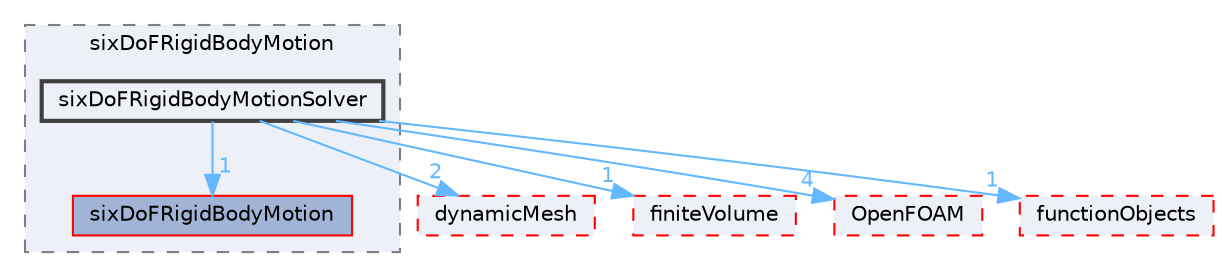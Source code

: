 digraph "src/sixDoFRigidBodyMotion/sixDoFRigidBodyMotionSolver"
{
 // LATEX_PDF_SIZE
  bgcolor="transparent";
  edge [fontname=Helvetica,fontsize=10,labelfontname=Helvetica,labelfontsize=10];
  node [fontname=Helvetica,fontsize=10,shape=box,height=0.2,width=0.4];
  compound=true
  subgraph clusterdir_a5b93d9ceb327a1197b724c6aefedcbd {
    graph [ bgcolor="#edf0f7", pencolor="grey50", label="sixDoFRigidBodyMotion", fontname=Helvetica,fontsize=10 style="filled,dashed", URL="dir_a5b93d9ceb327a1197b724c6aefedcbd.html",tooltip=""]
  dir_7bf5f2e6b4a44539c2947a2841ca313c [label="sixDoFRigidBodyMotion", fillcolor="#a2b4d6", color="red", style="filled", URL="dir_7bf5f2e6b4a44539c2947a2841ca313c.html",tooltip=""];
  dir_2bd0b39f0bfdd95a06f132e0ee9669a2 [label="sixDoFRigidBodyMotionSolver", fillcolor="#edf0f7", color="grey25", style="filled,bold", URL="dir_2bd0b39f0bfdd95a06f132e0ee9669a2.html",tooltip=""];
  }
  dir_63742796c427c97a292c80f7db71da36 [label="dynamicMesh", fillcolor="#edf0f7", color="red", style="filled,dashed", URL="dir_63742796c427c97a292c80f7db71da36.html",tooltip=""];
  dir_9bd15774b555cf7259a6fa18f99fe99b [label="finiteVolume", fillcolor="#edf0f7", color="red", style="filled,dashed", URL="dir_9bd15774b555cf7259a6fa18f99fe99b.html",tooltip=""];
  dir_c5473ff19b20e6ec4dfe5c310b3778a8 [label="OpenFOAM", fillcolor="#edf0f7", color="red", style="filled,dashed", URL="dir_c5473ff19b20e6ec4dfe5c310b3778a8.html",tooltip=""];
  dir_de23f6d4f0962ea995903f5110543226 [label="functionObjects", fillcolor="#edf0f7", color="red", style="filled,dashed", URL="dir_de23f6d4f0962ea995903f5110543226.html",tooltip=""];
  dir_2bd0b39f0bfdd95a06f132e0ee9669a2->dir_63742796c427c97a292c80f7db71da36 [headlabel="2", labeldistance=1.5 headhref="dir_003566_001086.html" href="dir_003566_001086.html" color="steelblue1" fontcolor="steelblue1"];
  dir_2bd0b39f0bfdd95a06f132e0ee9669a2->dir_7bf5f2e6b4a44539c2947a2841ca313c [headlabel="1", labeldistance=1.5 headhref="dir_003566_003563.html" href="dir_003566_003563.html" color="steelblue1" fontcolor="steelblue1"];
  dir_2bd0b39f0bfdd95a06f132e0ee9669a2->dir_9bd15774b555cf7259a6fa18f99fe99b [headlabel="1", labeldistance=1.5 headhref="dir_003566_001387.html" href="dir_003566_001387.html" color="steelblue1" fontcolor="steelblue1"];
  dir_2bd0b39f0bfdd95a06f132e0ee9669a2->dir_c5473ff19b20e6ec4dfe5c310b3778a8 [headlabel="4", labeldistance=1.5 headhref="dir_003566_002695.html" href="dir_003566_002695.html" color="steelblue1" fontcolor="steelblue1"];
  dir_2bd0b39f0bfdd95a06f132e0ee9669a2->dir_de23f6d4f0962ea995903f5110543226 [headlabel="1", labeldistance=1.5 headhref="dir_003566_001520.html" href="dir_003566_001520.html" color="steelblue1" fontcolor="steelblue1"];
}
